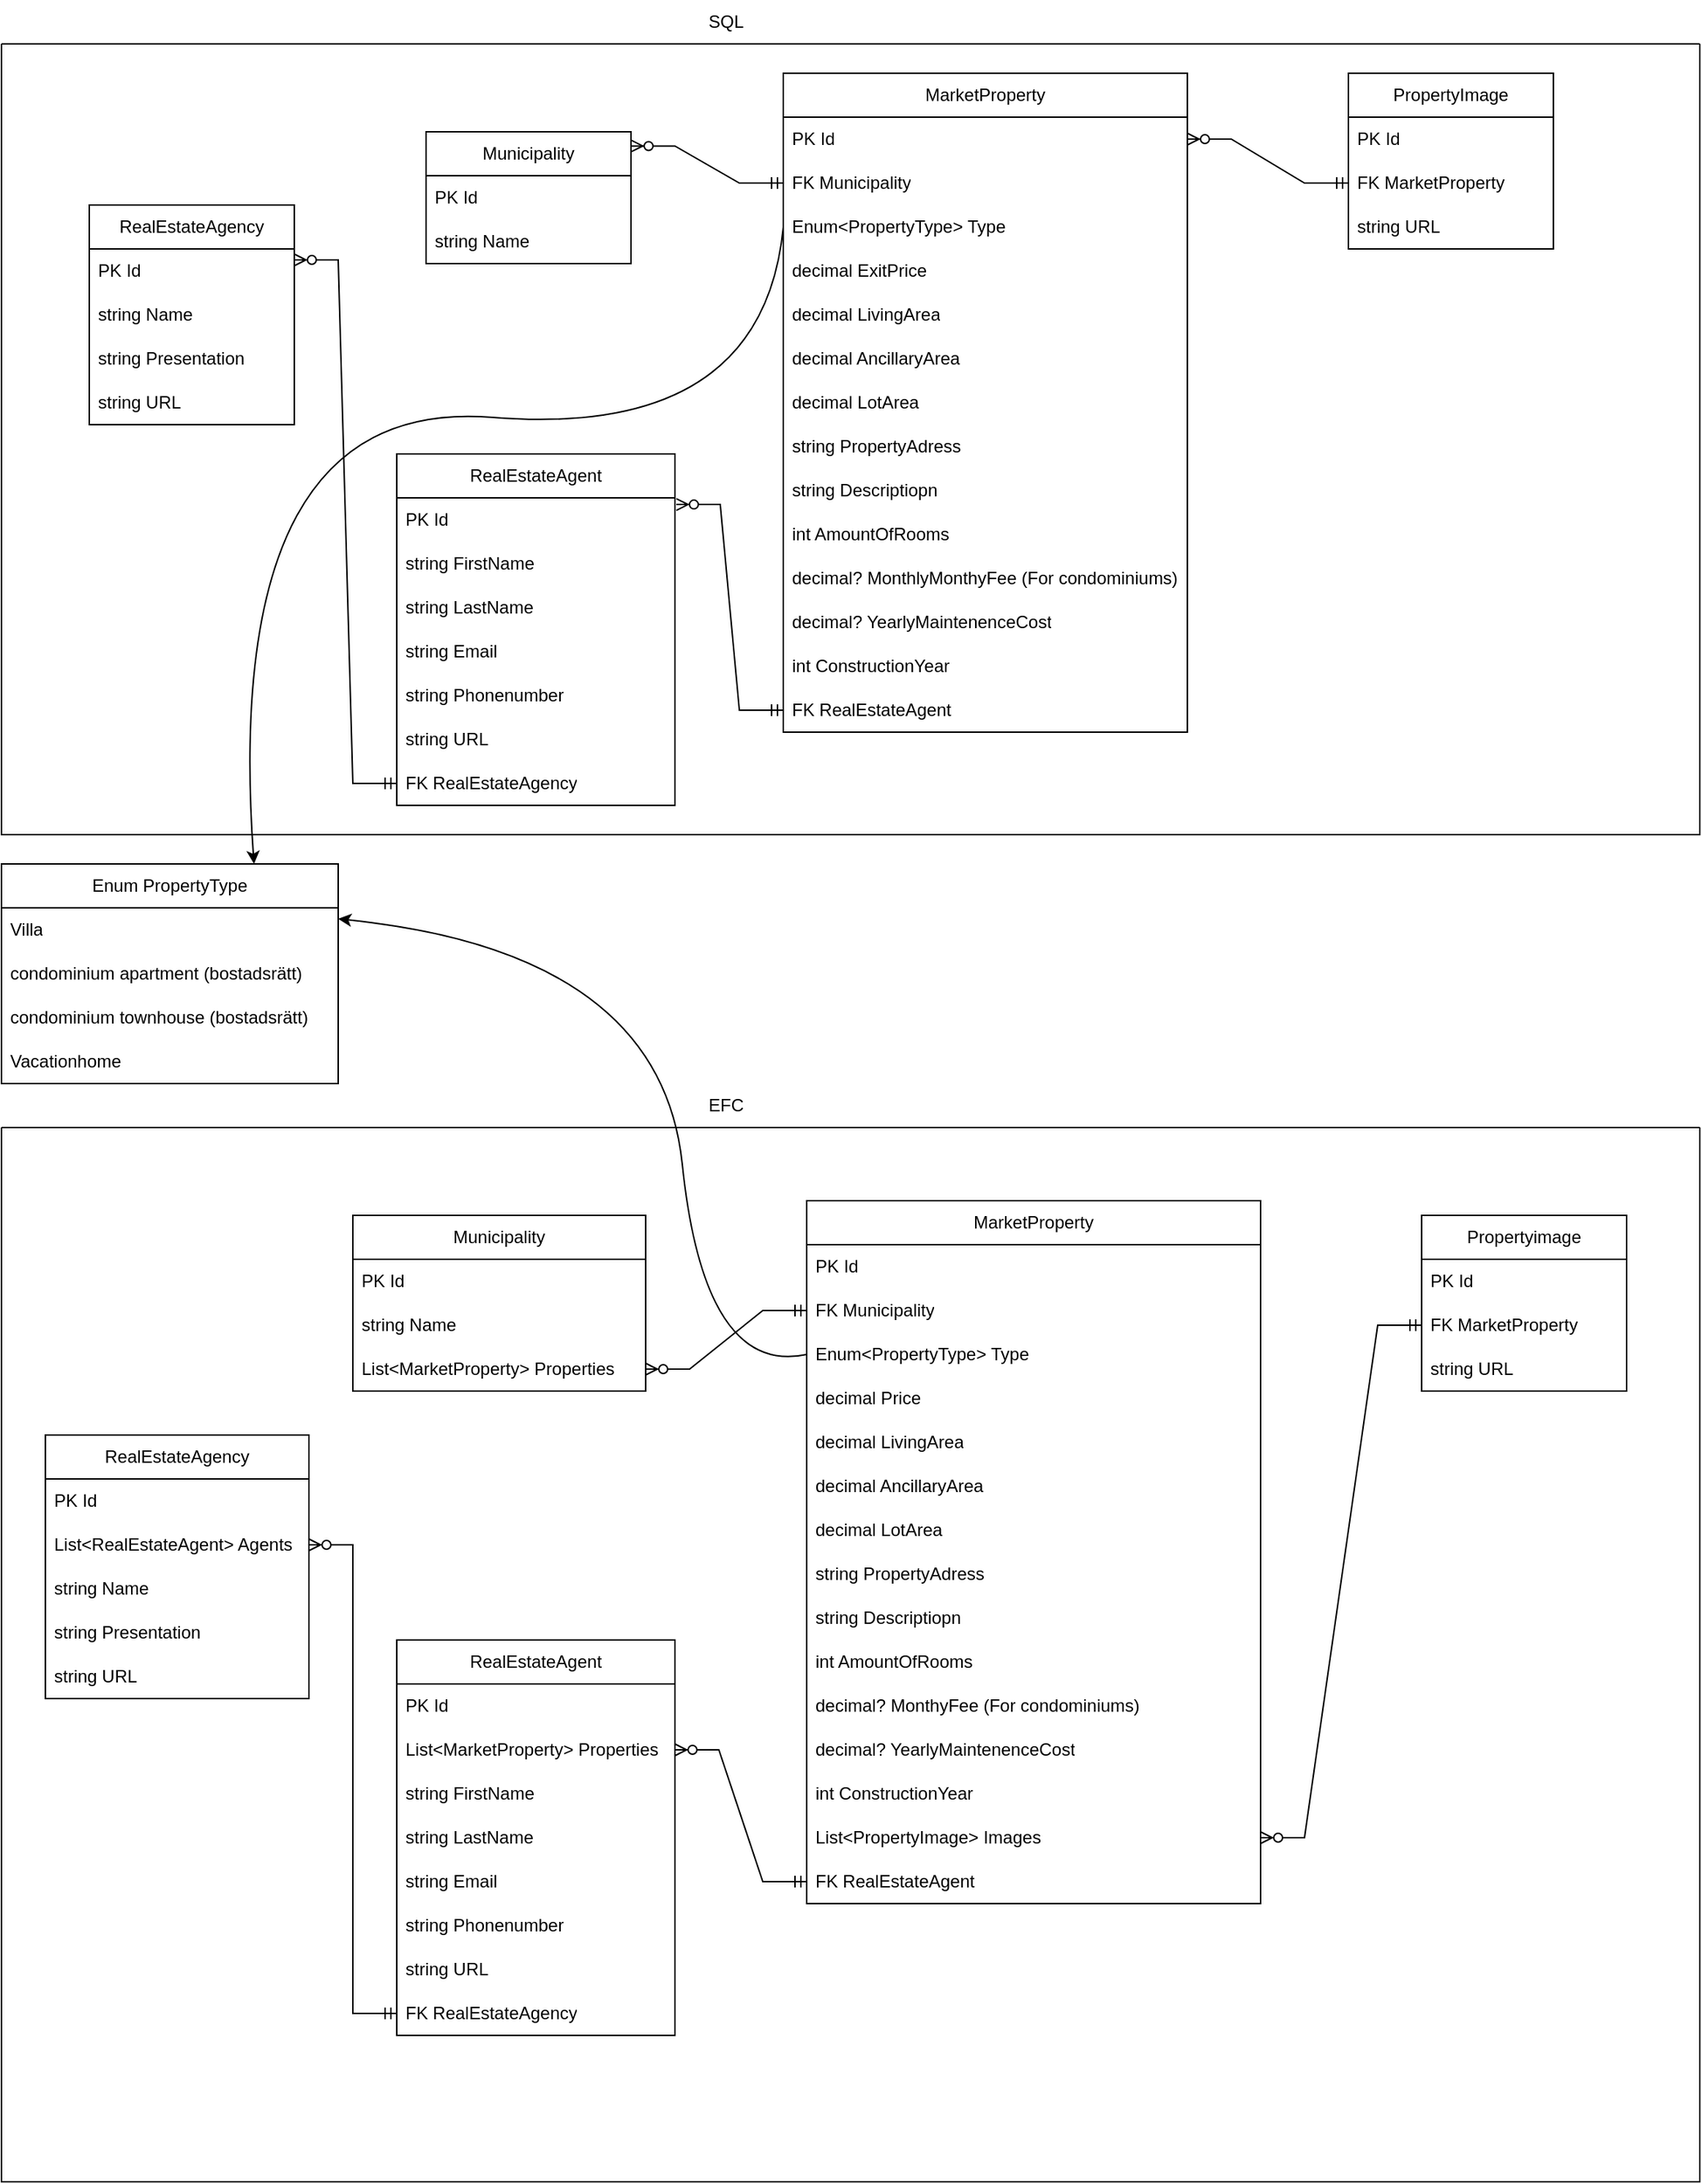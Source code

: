<mxfile version="26.2.9">
  <diagram name="Sida-1" id="HM8MRFlgrbAlCv5Y8TJ5">
    <mxGraphModel dx="1689" dy="879" grid="1" gridSize="10" guides="1" tooltips="1" connect="1" arrows="1" fold="1" page="1" pageScale="1" pageWidth="827" pageHeight="1169" math="0" shadow="0">
      <root>
        <mxCell id="0" />
        <mxCell id="1" parent="0" />
        <mxCell id="4Oo7AtOT0WwUBp5bE-B6-1" value="Municipality" style="swimlane;fontStyle=0;childLayout=stackLayout;horizontal=1;startSize=30;horizontalStack=0;resizeParent=1;resizeParentMax=0;resizeLast=0;collapsible=1;marginBottom=0;whiteSpace=wrap;html=1;" vertex="1" parent="1">
          <mxGeometry x="320" y="120" width="140" height="90" as="geometry" />
        </mxCell>
        <mxCell id="4Oo7AtOT0WwUBp5bE-B6-2" value="PK Id" style="text;strokeColor=none;fillColor=none;align=left;verticalAlign=middle;spacingLeft=4;spacingRight=4;overflow=hidden;points=[[0,0.5],[1,0.5]];portConstraint=eastwest;rotatable=0;whiteSpace=wrap;html=1;" vertex="1" parent="4Oo7AtOT0WwUBp5bE-B6-1">
          <mxGeometry y="30" width="140" height="30" as="geometry" />
        </mxCell>
        <mxCell id="4Oo7AtOT0WwUBp5bE-B6-3" value="string Name" style="text;strokeColor=none;fillColor=none;align=left;verticalAlign=middle;spacingLeft=4;spacingRight=4;overflow=hidden;points=[[0,0.5],[1,0.5]];portConstraint=eastwest;rotatable=0;whiteSpace=wrap;html=1;" vertex="1" parent="4Oo7AtOT0WwUBp5bE-B6-1">
          <mxGeometry y="60" width="140" height="30" as="geometry" />
        </mxCell>
        <mxCell id="4Oo7AtOT0WwUBp5bE-B6-5" value="" style="swimlane;startSize=0;" vertex="1" parent="1">
          <mxGeometry x="30" y="60" width="1160" height="540" as="geometry" />
        </mxCell>
        <mxCell id="4Oo7AtOT0WwUBp5bE-B6-21" value="MarketProperty" style="swimlane;fontStyle=0;childLayout=stackLayout;horizontal=1;startSize=30;horizontalStack=0;resizeParent=1;resizeParentMax=0;resizeLast=0;collapsible=1;marginBottom=0;whiteSpace=wrap;html=1;" vertex="1" parent="4Oo7AtOT0WwUBp5bE-B6-5">
          <mxGeometry x="534" y="20" width="276" height="450" as="geometry" />
        </mxCell>
        <mxCell id="4Oo7AtOT0WwUBp5bE-B6-22" value="PK Id" style="text;strokeColor=none;fillColor=none;align=left;verticalAlign=middle;spacingLeft=4;spacingRight=4;overflow=hidden;points=[[0,0.5],[1,0.5]];portConstraint=eastwest;rotatable=0;whiteSpace=wrap;html=1;" vertex="1" parent="4Oo7AtOT0WwUBp5bE-B6-21">
          <mxGeometry y="30" width="276" height="30" as="geometry" />
        </mxCell>
        <mxCell id="4Oo7AtOT0WwUBp5bE-B6-23" value="FK Municipality" style="text;strokeColor=none;fillColor=none;align=left;verticalAlign=middle;spacingLeft=4;spacingRight=4;overflow=hidden;points=[[0,0.5],[1,0.5]];portConstraint=eastwest;rotatable=0;whiteSpace=wrap;html=1;" vertex="1" parent="4Oo7AtOT0WwUBp5bE-B6-21">
          <mxGeometry y="60" width="276" height="30" as="geometry" />
        </mxCell>
        <mxCell id="4Oo7AtOT0WwUBp5bE-B6-24" value="Enum&amp;lt;PropertyType&amp;gt; Type" style="text;strokeColor=none;fillColor=none;align=left;verticalAlign=middle;spacingLeft=4;spacingRight=4;overflow=hidden;points=[[0,0.5],[1,0.5]];portConstraint=eastwest;rotatable=0;whiteSpace=wrap;html=1;" vertex="1" parent="4Oo7AtOT0WwUBp5bE-B6-21">
          <mxGeometry y="90" width="276" height="30" as="geometry" />
        </mxCell>
        <mxCell id="4Oo7AtOT0WwUBp5bE-B6-43" value="decimal ExitPrice" style="text;strokeColor=none;fillColor=none;align=left;verticalAlign=middle;spacingLeft=4;spacingRight=4;overflow=hidden;points=[[0,0.5],[1,0.5]];portConstraint=eastwest;rotatable=0;whiteSpace=wrap;html=1;" vertex="1" parent="4Oo7AtOT0WwUBp5bE-B6-21">
          <mxGeometry y="120" width="276" height="30" as="geometry" />
        </mxCell>
        <mxCell id="4Oo7AtOT0WwUBp5bE-B6-44" value="decimal LivingArea" style="text;strokeColor=none;fillColor=none;align=left;verticalAlign=middle;spacingLeft=4;spacingRight=4;overflow=hidden;points=[[0,0.5],[1,0.5]];portConstraint=eastwest;rotatable=0;whiteSpace=wrap;html=1;" vertex="1" parent="4Oo7AtOT0WwUBp5bE-B6-21">
          <mxGeometry y="150" width="276" height="30" as="geometry" />
        </mxCell>
        <mxCell id="4Oo7AtOT0WwUBp5bE-B6-46" value="decimal AncillaryArea" style="text;strokeColor=none;fillColor=none;align=left;verticalAlign=middle;spacingLeft=4;spacingRight=4;overflow=hidden;points=[[0,0.5],[1,0.5]];portConstraint=eastwest;rotatable=0;whiteSpace=wrap;html=1;" vertex="1" parent="4Oo7AtOT0WwUBp5bE-B6-21">
          <mxGeometry y="180" width="276" height="30" as="geometry" />
        </mxCell>
        <mxCell id="4Oo7AtOT0WwUBp5bE-B6-47" value="decimal LotArea" style="text;strokeColor=none;fillColor=none;align=left;verticalAlign=middle;spacingLeft=4;spacingRight=4;overflow=hidden;points=[[0,0.5],[1,0.5]];portConstraint=eastwest;rotatable=0;whiteSpace=wrap;html=1;" vertex="1" parent="4Oo7AtOT0WwUBp5bE-B6-21">
          <mxGeometry y="210" width="276" height="30" as="geometry" />
        </mxCell>
        <mxCell id="4Oo7AtOT0WwUBp5bE-B6-50" value="string PropertyAdress" style="text;strokeColor=none;fillColor=none;align=left;verticalAlign=middle;spacingLeft=4;spacingRight=4;overflow=hidden;points=[[0,0.5],[1,0.5]];portConstraint=eastwest;rotatable=0;whiteSpace=wrap;html=1;" vertex="1" parent="4Oo7AtOT0WwUBp5bE-B6-21">
          <mxGeometry y="240" width="276" height="30" as="geometry" />
        </mxCell>
        <mxCell id="4Oo7AtOT0WwUBp5bE-B6-52" value="string Descriptiopn" style="text;strokeColor=none;fillColor=none;align=left;verticalAlign=middle;spacingLeft=4;spacingRight=4;overflow=hidden;points=[[0,0.5],[1,0.5]];portConstraint=eastwest;rotatable=0;whiteSpace=wrap;html=1;" vertex="1" parent="4Oo7AtOT0WwUBp5bE-B6-21">
          <mxGeometry y="270" width="276" height="30" as="geometry" />
        </mxCell>
        <mxCell id="4Oo7AtOT0WwUBp5bE-B6-54" value="int AmountOfRooms" style="text;strokeColor=none;fillColor=none;align=left;verticalAlign=middle;spacingLeft=4;spacingRight=4;overflow=hidden;points=[[0,0.5],[1,0.5]];portConstraint=eastwest;rotatable=0;whiteSpace=wrap;html=1;" vertex="1" parent="4Oo7AtOT0WwUBp5bE-B6-21">
          <mxGeometry y="300" width="276" height="30" as="geometry" />
        </mxCell>
        <mxCell id="4Oo7AtOT0WwUBp5bE-B6-56" value="decimal? MonthlyMonthyFee (For condominiums)" style="text;strokeColor=none;fillColor=none;align=left;verticalAlign=middle;spacingLeft=4;spacingRight=4;overflow=hidden;points=[[0,0.5],[1,0.5]];portConstraint=eastwest;rotatable=0;whiteSpace=wrap;html=1;" vertex="1" parent="4Oo7AtOT0WwUBp5bE-B6-21">
          <mxGeometry y="330" width="276" height="30" as="geometry" />
        </mxCell>
        <mxCell id="4Oo7AtOT0WwUBp5bE-B6-58" value="decimal? YearlyMaintenenceCost" style="text;strokeColor=none;fillColor=none;align=left;verticalAlign=middle;spacingLeft=4;spacingRight=4;overflow=hidden;points=[[0,0.5],[1,0.5]];portConstraint=eastwest;rotatable=0;whiteSpace=wrap;html=1;" vertex="1" parent="4Oo7AtOT0WwUBp5bE-B6-21">
          <mxGeometry y="360" width="276" height="30" as="geometry" />
        </mxCell>
        <mxCell id="4Oo7AtOT0WwUBp5bE-B6-60" value="int ConstructionYear" style="text;strokeColor=none;fillColor=none;align=left;verticalAlign=middle;spacingLeft=4;spacingRight=4;overflow=hidden;points=[[0,0.5],[1,0.5]];portConstraint=eastwest;rotatable=0;whiteSpace=wrap;html=1;" vertex="1" parent="4Oo7AtOT0WwUBp5bE-B6-21">
          <mxGeometry y="390" width="276" height="30" as="geometry" />
        </mxCell>
        <mxCell id="4Oo7AtOT0WwUBp5bE-B6-83" value="FK RealEstateAgent" style="text;strokeColor=none;fillColor=none;align=left;verticalAlign=middle;spacingLeft=4;spacingRight=4;overflow=hidden;points=[[0,0.5],[1,0.5]];portConstraint=eastwest;rotatable=0;whiteSpace=wrap;html=1;" vertex="1" parent="4Oo7AtOT0WwUBp5bE-B6-21">
          <mxGeometry y="420" width="276" height="30" as="geometry" />
        </mxCell>
        <mxCell id="4Oo7AtOT0WwUBp5bE-B6-63" value="PropertyImage" style="swimlane;fontStyle=0;childLayout=stackLayout;horizontal=1;startSize=30;horizontalStack=0;resizeParent=1;resizeParentMax=0;resizeLast=0;collapsible=1;marginBottom=0;whiteSpace=wrap;html=1;" vertex="1" parent="4Oo7AtOT0WwUBp5bE-B6-5">
          <mxGeometry x="920" y="20" width="140" height="120" as="geometry" />
        </mxCell>
        <mxCell id="4Oo7AtOT0WwUBp5bE-B6-64" value="PK Id" style="text;strokeColor=none;fillColor=none;align=left;verticalAlign=middle;spacingLeft=4;spacingRight=4;overflow=hidden;points=[[0,0.5],[1,0.5]];portConstraint=eastwest;rotatable=0;whiteSpace=wrap;html=1;" vertex="1" parent="4Oo7AtOT0WwUBp5bE-B6-63">
          <mxGeometry y="30" width="140" height="30" as="geometry" />
        </mxCell>
        <mxCell id="4Oo7AtOT0WwUBp5bE-B6-65" value="FK MarketProperty" style="text;strokeColor=none;fillColor=none;align=left;verticalAlign=middle;spacingLeft=4;spacingRight=4;overflow=hidden;points=[[0,0.5],[1,0.5]];portConstraint=eastwest;rotatable=0;whiteSpace=wrap;html=1;" vertex="1" parent="4Oo7AtOT0WwUBp5bE-B6-63">
          <mxGeometry y="60" width="140" height="30" as="geometry" />
        </mxCell>
        <mxCell id="4Oo7AtOT0WwUBp5bE-B6-66" value="string URL" style="text;strokeColor=none;fillColor=none;align=left;verticalAlign=middle;spacingLeft=4;spacingRight=4;overflow=hidden;points=[[0,0.5],[1,0.5]];portConstraint=eastwest;rotatable=0;whiteSpace=wrap;html=1;" vertex="1" parent="4Oo7AtOT0WwUBp5bE-B6-63">
          <mxGeometry y="90" width="140" height="30" as="geometry" />
        </mxCell>
        <mxCell id="4Oo7AtOT0WwUBp5bE-B6-67" value="" style="edgeStyle=entityRelationEdgeStyle;fontSize=12;html=1;endArrow=ERzeroToMany;startArrow=ERmandOne;rounded=0;exitX=0;exitY=0.5;exitDx=0;exitDy=0;entryX=1;entryY=0.5;entryDx=0;entryDy=0;" edge="1" parent="4Oo7AtOT0WwUBp5bE-B6-5" source="4Oo7AtOT0WwUBp5bE-B6-65" target="4Oo7AtOT0WwUBp5bE-B6-22">
          <mxGeometry width="100" height="100" relative="1" as="geometry">
            <mxPoint x="410" y="410" as="sourcePoint" />
            <mxPoint x="510" y="310" as="targetPoint" />
          </mxGeometry>
        </mxCell>
        <mxCell id="4Oo7AtOT0WwUBp5bE-B6-80" value="RealEstateAgent" style="swimlane;fontStyle=0;childLayout=stackLayout;horizontal=1;startSize=30;horizontalStack=0;resizeParent=1;resizeParentMax=0;resizeLast=0;collapsible=1;marginBottom=0;whiteSpace=wrap;html=1;" vertex="1" parent="4Oo7AtOT0WwUBp5bE-B6-5">
          <mxGeometry x="270" y="280" width="190" height="240" as="geometry" />
        </mxCell>
        <mxCell id="4Oo7AtOT0WwUBp5bE-B6-81" value="PK Id" style="text;strokeColor=none;fillColor=none;align=left;verticalAlign=middle;spacingLeft=4;spacingRight=4;overflow=hidden;points=[[0,0.5],[1,0.5]];portConstraint=eastwest;rotatable=0;whiteSpace=wrap;html=1;" vertex="1" parent="4Oo7AtOT0WwUBp5bE-B6-80">
          <mxGeometry y="30" width="190" height="30" as="geometry" />
        </mxCell>
        <mxCell id="4Oo7AtOT0WwUBp5bE-B6-85" value="string FirstName" style="text;strokeColor=none;fillColor=none;align=left;verticalAlign=middle;spacingLeft=4;spacingRight=4;overflow=hidden;points=[[0,0.5],[1,0.5]];portConstraint=eastwest;rotatable=0;whiteSpace=wrap;html=1;" vertex="1" parent="4Oo7AtOT0WwUBp5bE-B6-80">
          <mxGeometry y="60" width="190" height="30" as="geometry" />
        </mxCell>
        <mxCell id="4Oo7AtOT0WwUBp5bE-B6-86" value="string LastName" style="text;strokeColor=none;fillColor=none;align=left;verticalAlign=middle;spacingLeft=4;spacingRight=4;overflow=hidden;points=[[0,0.5],[1,0.5]];portConstraint=eastwest;rotatable=0;whiteSpace=wrap;html=1;" vertex="1" parent="4Oo7AtOT0WwUBp5bE-B6-80">
          <mxGeometry y="90" width="190" height="30" as="geometry" />
        </mxCell>
        <mxCell id="4Oo7AtOT0WwUBp5bE-B6-87" value="string Email" style="text;strokeColor=none;fillColor=none;align=left;verticalAlign=middle;spacingLeft=4;spacingRight=4;overflow=hidden;points=[[0,0.5],[1,0.5]];portConstraint=eastwest;rotatable=0;whiteSpace=wrap;html=1;" vertex="1" parent="4Oo7AtOT0WwUBp5bE-B6-80">
          <mxGeometry y="120" width="190" height="30" as="geometry" />
        </mxCell>
        <mxCell id="4Oo7AtOT0WwUBp5bE-B6-88" value="string Phonenumber" style="text;strokeColor=none;fillColor=none;align=left;verticalAlign=middle;spacingLeft=4;spacingRight=4;overflow=hidden;points=[[0,0.5],[1,0.5]];portConstraint=eastwest;rotatable=0;whiteSpace=wrap;html=1;" vertex="1" parent="4Oo7AtOT0WwUBp5bE-B6-80">
          <mxGeometry y="150" width="190" height="30" as="geometry" />
        </mxCell>
        <mxCell id="4Oo7AtOT0WwUBp5bE-B6-93" value="string URL" style="text;strokeColor=none;fillColor=none;align=left;verticalAlign=middle;spacingLeft=4;spacingRight=4;overflow=hidden;points=[[0,0.5],[1,0.5]];portConstraint=eastwest;rotatable=0;whiteSpace=wrap;html=1;" vertex="1" parent="4Oo7AtOT0WwUBp5bE-B6-80">
          <mxGeometry y="180" width="190" height="30" as="geometry" />
        </mxCell>
        <mxCell id="4Oo7AtOT0WwUBp5bE-B6-104" value="FK RealEstateAgency" style="text;strokeColor=none;fillColor=none;align=left;verticalAlign=middle;spacingLeft=4;spacingRight=4;overflow=hidden;points=[[0,0.5],[1,0.5]];portConstraint=eastwest;rotatable=0;whiteSpace=wrap;html=1;" vertex="1" parent="4Oo7AtOT0WwUBp5bE-B6-80">
          <mxGeometry y="210" width="190" height="30" as="geometry" />
        </mxCell>
        <mxCell id="4Oo7AtOT0WwUBp5bE-B6-84" value="" style="edgeStyle=entityRelationEdgeStyle;fontSize=12;html=1;endArrow=ERzeroToMany;startArrow=ERmandOne;rounded=0;exitX=0;exitY=0.5;exitDx=0;exitDy=0;entryX=1.005;entryY=0.144;entryDx=0;entryDy=0;entryPerimeter=0;" edge="1" parent="4Oo7AtOT0WwUBp5bE-B6-5" source="4Oo7AtOT0WwUBp5bE-B6-83" target="4Oo7AtOT0WwUBp5bE-B6-80">
          <mxGeometry width="100" height="100" relative="1" as="geometry">
            <mxPoint x="410" y="660" as="sourcePoint" />
            <mxPoint x="510" y="560" as="targetPoint" />
          </mxGeometry>
        </mxCell>
        <mxCell id="4Oo7AtOT0WwUBp5bE-B6-96" value="RealEstateAgency" style="swimlane;fontStyle=0;childLayout=stackLayout;horizontal=1;startSize=30;horizontalStack=0;resizeParent=1;resizeParentMax=0;resizeLast=0;collapsible=1;marginBottom=0;whiteSpace=wrap;html=1;" vertex="1" parent="4Oo7AtOT0WwUBp5bE-B6-5">
          <mxGeometry x="60" y="110" width="140" height="150" as="geometry" />
        </mxCell>
        <mxCell id="4Oo7AtOT0WwUBp5bE-B6-97" value="PK Id" style="text;strokeColor=none;fillColor=none;align=left;verticalAlign=middle;spacingLeft=4;spacingRight=4;overflow=hidden;points=[[0,0.5],[1,0.5]];portConstraint=eastwest;rotatable=0;whiteSpace=wrap;html=1;" vertex="1" parent="4Oo7AtOT0WwUBp5bE-B6-96">
          <mxGeometry y="30" width="140" height="30" as="geometry" />
        </mxCell>
        <mxCell id="4Oo7AtOT0WwUBp5bE-B6-98" value="string Name" style="text;strokeColor=none;fillColor=none;align=left;verticalAlign=middle;spacingLeft=4;spacingRight=4;overflow=hidden;points=[[0,0.5],[1,0.5]];portConstraint=eastwest;rotatable=0;whiteSpace=wrap;html=1;" vertex="1" parent="4Oo7AtOT0WwUBp5bE-B6-96">
          <mxGeometry y="60" width="140" height="30" as="geometry" />
        </mxCell>
        <mxCell id="4Oo7AtOT0WwUBp5bE-B6-99" value="string Presentation" style="text;strokeColor=none;fillColor=none;align=left;verticalAlign=middle;spacingLeft=4;spacingRight=4;overflow=hidden;points=[[0,0.5],[1,0.5]];portConstraint=eastwest;rotatable=0;whiteSpace=wrap;html=1;" vertex="1" parent="4Oo7AtOT0WwUBp5bE-B6-96">
          <mxGeometry y="90" width="140" height="30" as="geometry" />
        </mxCell>
        <mxCell id="4Oo7AtOT0WwUBp5bE-B6-109" value="string URL" style="text;strokeColor=none;fillColor=none;align=left;verticalAlign=middle;spacingLeft=4;spacingRight=4;overflow=hidden;points=[[0,0.5],[1,0.5]];portConstraint=eastwest;rotatable=0;whiteSpace=wrap;html=1;" vertex="1" parent="4Oo7AtOT0WwUBp5bE-B6-96">
          <mxGeometry y="120" width="140" height="30" as="geometry" />
        </mxCell>
        <mxCell id="4Oo7AtOT0WwUBp5bE-B6-106" value="" style="edgeStyle=entityRelationEdgeStyle;fontSize=12;html=1;endArrow=ERzeroToMany;startArrow=ERmandOne;rounded=0;exitX=0;exitY=0.5;exitDx=0;exitDy=0;entryX=1;entryY=0.25;entryDx=0;entryDy=0;" edge="1" parent="4Oo7AtOT0WwUBp5bE-B6-5" source="4Oo7AtOT0WwUBp5bE-B6-104" target="4Oo7AtOT0WwUBp5bE-B6-96">
          <mxGeometry width="100" height="100" relative="1" as="geometry">
            <mxPoint x="410" y="660" as="sourcePoint" />
            <mxPoint x="510" y="560" as="targetPoint" />
          </mxGeometry>
        </mxCell>
        <mxCell id="4Oo7AtOT0WwUBp5bE-B6-14" value="" style="swimlane;startSize=0;" vertex="1" parent="1">
          <mxGeometry x="30" y="800" width="1160" height="720" as="geometry" />
        </mxCell>
        <mxCell id="4Oo7AtOT0WwUBp5bE-B6-10" value="Municipality" style="swimlane;fontStyle=0;childLayout=stackLayout;horizontal=1;startSize=30;horizontalStack=0;resizeParent=1;resizeParentMax=0;resizeLast=0;collapsible=1;marginBottom=0;whiteSpace=wrap;html=1;" vertex="1" parent="4Oo7AtOT0WwUBp5bE-B6-14">
          <mxGeometry x="240" y="60" width="200" height="120" as="geometry" />
        </mxCell>
        <mxCell id="4Oo7AtOT0WwUBp5bE-B6-11" value="PK Id" style="text;strokeColor=none;fillColor=none;align=left;verticalAlign=middle;spacingLeft=4;spacingRight=4;overflow=hidden;points=[[0,0.5],[1,0.5]];portConstraint=eastwest;rotatable=0;whiteSpace=wrap;html=1;" vertex="1" parent="4Oo7AtOT0WwUBp5bE-B6-10">
          <mxGeometry y="30" width="200" height="30" as="geometry" />
        </mxCell>
        <mxCell id="4Oo7AtOT0WwUBp5bE-B6-12" value="string Name" style="text;strokeColor=none;fillColor=none;align=left;verticalAlign=middle;spacingLeft=4;spacingRight=4;overflow=hidden;points=[[0,0.5],[1,0.5]];portConstraint=eastwest;rotatable=0;whiteSpace=wrap;html=1;" vertex="1" parent="4Oo7AtOT0WwUBp5bE-B6-10">
          <mxGeometry y="60" width="200" height="30" as="geometry" />
        </mxCell>
        <mxCell id="4Oo7AtOT0WwUBp5bE-B6-13" value="List&amp;lt;MarketProperty&amp;gt; Properties" style="text;strokeColor=none;fillColor=none;align=left;verticalAlign=middle;spacingLeft=4;spacingRight=4;overflow=hidden;points=[[0,0.5],[1,0.5]];portConstraint=eastwest;rotatable=0;whiteSpace=wrap;html=1;" vertex="1" parent="4Oo7AtOT0WwUBp5bE-B6-10">
          <mxGeometry y="90" width="200" height="30" as="geometry" />
        </mxCell>
        <mxCell id="4Oo7AtOT0WwUBp5bE-B6-17" value="MarketProperty" style="swimlane;fontStyle=0;childLayout=stackLayout;horizontal=1;startSize=30;horizontalStack=0;resizeParent=1;resizeParentMax=0;resizeLast=0;collapsible=1;marginBottom=0;whiteSpace=wrap;html=1;" vertex="1" parent="4Oo7AtOT0WwUBp5bE-B6-14">
          <mxGeometry x="550" y="50" width="310" height="480" as="geometry" />
        </mxCell>
        <mxCell id="4Oo7AtOT0WwUBp5bE-B6-18" value="PK Id" style="text;strokeColor=none;fillColor=none;align=left;verticalAlign=middle;spacingLeft=4;spacingRight=4;overflow=hidden;points=[[0,0.5],[1,0.5]];portConstraint=eastwest;rotatable=0;whiteSpace=wrap;html=1;" vertex="1" parent="4Oo7AtOT0WwUBp5bE-B6-17">
          <mxGeometry y="30" width="310" height="30" as="geometry" />
        </mxCell>
        <mxCell id="4Oo7AtOT0WwUBp5bE-B6-19" value="FK Municipality" style="text;strokeColor=none;fillColor=none;align=left;verticalAlign=middle;spacingLeft=4;spacingRight=4;overflow=hidden;points=[[0,0.5],[1,0.5]];portConstraint=eastwest;rotatable=0;whiteSpace=wrap;html=1;" vertex="1" parent="4Oo7AtOT0WwUBp5bE-B6-17">
          <mxGeometry y="60" width="310" height="30" as="geometry" />
        </mxCell>
        <mxCell id="4Oo7AtOT0WwUBp5bE-B6-33" value="Enum&amp;lt;PropertyType&amp;gt; Type" style="text;strokeColor=none;fillColor=none;align=left;verticalAlign=middle;spacingLeft=4;spacingRight=4;overflow=hidden;points=[[0,0.5],[1,0.5]];portConstraint=eastwest;rotatable=0;whiteSpace=wrap;html=1;" vertex="1" parent="4Oo7AtOT0WwUBp5bE-B6-17">
          <mxGeometry y="90" width="310" height="30" as="geometry" />
        </mxCell>
        <mxCell id="4Oo7AtOT0WwUBp5bE-B6-20" value="decimal Price" style="text;strokeColor=none;fillColor=none;align=left;verticalAlign=middle;spacingLeft=4;spacingRight=4;overflow=hidden;points=[[0,0.5],[1,0.5]];portConstraint=eastwest;rotatable=0;whiteSpace=wrap;html=1;" vertex="1" parent="4Oo7AtOT0WwUBp5bE-B6-17">
          <mxGeometry y="120" width="310" height="30" as="geometry" />
        </mxCell>
        <mxCell id="4Oo7AtOT0WwUBp5bE-B6-45" value="decimal LivingArea" style="text;strokeColor=none;fillColor=none;align=left;verticalAlign=middle;spacingLeft=4;spacingRight=4;overflow=hidden;points=[[0,0.5],[1,0.5]];portConstraint=eastwest;rotatable=0;whiteSpace=wrap;html=1;" vertex="1" parent="4Oo7AtOT0WwUBp5bE-B6-17">
          <mxGeometry y="150" width="310" height="30" as="geometry" />
        </mxCell>
        <mxCell id="4Oo7AtOT0WwUBp5bE-B6-48" value="decimal AncillaryArea" style="text;strokeColor=none;fillColor=none;align=left;verticalAlign=middle;spacingLeft=4;spacingRight=4;overflow=hidden;points=[[0,0.5],[1,0.5]];portConstraint=eastwest;rotatable=0;whiteSpace=wrap;html=1;" vertex="1" parent="4Oo7AtOT0WwUBp5bE-B6-17">
          <mxGeometry y="180" width="310" height="30" as="geometry" />
        </mxCell>
        <mxCell id="4Oo7AtOT0WwUBp5bE-B6-49" value="decimal LotArea" style="text;strokeColor=none;fillColor=none;align=left;verticalAlign=middle;spacingLeft=4;spacingRight=4;overflow=hidden;points=[[0,0.5],[1,0.5]];portConstraint=eastwest;rotatable=0;whiteSpace=wrap;html=1;" vertex="1" parent="4Oo7AtOT0WwUBp5bE-B6-17">
          <mxGeometry y="210" width="310" height="30" as="geometry" />
        </mxCell>
        <mxCell id="4Oo7AtOT0WwUBp5bE-B6-51" value="string PropertyAdress" style="text;strokeColor=none;fillColor=none;align=left;verticalAlign=middle;spacingLeft=4;spacingRight=4;overflow=hidden;points=[[0,0.5],[1,0.5]];portConstraint=eastwest;rotatable=0;whiteSpace=wrap;html=1;" vertex="1" parent="4Oo7AtOT0WwUBp5bE-B6-17">
          <mxGeometry y="240" width="310" height="30" as="geometry" />
        </mxCell>
        <mxCell id="4Oo7AtOT0WwUBp5bE-B6-53" value="string Descriptiopn" style="text;strokeColor=none;fillColor=none;align=left;verticalAlign=middle;spacingLeft=4;spacingRight=4;overflow=hidden;points=[[0,0.5],[1,0.5]];portConstraint=eastwest;rotatable=0;whiteSpace=wrap;html=1;" vertex="1" parent="4Oo7AtOT0WwUBp5bE-B6-17">
          <mxGeometry y="270" width="310" height="30" as="geometry" />
        </mxCell>
        <mxCell id="4Oo7AtOT0WwUBp5bE-B6-55" value="int AmountOfRooms" style="text;strokeColor=none;fillColor=none;align=left;verticalAlign=middle;spacingLeft=4;spacingRight=4;overflow=hidden;points=[[0,0.5],[1,0.5]];portConstraint=eastwest;rotatable=0;whiteSpace=wrap;html=1;" vertex="1" parent="4Oo7AtOT0WwUBp5bE-B6-17">
          <mxGeometry y="300" width="310" height="30" as="geometry" />
        </mxCell>
        <mxCell id="4Oo7AtOT0WwUBp5bE-B6-57" value="decimal? MonthyFee (For condominiums)" style="text;strokeColor=none;fillColor=none;align=left;verticalAlign=middle;spacingLeft=4;spacingRight=4;overflow=hidden;points=[[0,0.5],[1,0.5]];portConstraint=eastwest;rotatable=0;whiteSpace=wrap;html=1;" vertex="1" parent="4Oo7AtOT0WwUBp5bE-B6-17">
          <mxGeometry y="330" width="310" height="30" as="geometry" />
        </mxCell>
        <mxCell id="4Oo7AtOT0WwUBp5bE-B6-59" value="decimal? YearlyMaintenenceCost" style="text;strokeColor=none;fillColor=none;align=left;verticalAlign=middle;spacingLeft=4;spacingRight=4;overflow=hidden;points=[[0,0.5],[1,0.5]];portConstraint=eastwest;rotatable=0;whiteSpace=wrap;html=1;" vertex="1" parent="4Oo7AtOT0WwUBp5bE-B6-17">
          <mxGeometry y="360" width="310" height="30" as="geometry" />
        </mxCell>
        <mxCell id="4Oo7AtOT0WwUBp5bE-B6-61" value="int ConstructionYear" style="text;strokeColor=none;fillColor=none;align=left;verticalAlign=middle;spacingLeft=4;spacingRight=4;overflow=hidden;points=[[0,0.5],[1,0.5]];portConstraint=eastwest;rotatable=0;whiteSpace=wrap;html=1;" vertex="1" parent="4Oo7AtOT0WwUBp5bE-B6-17">
          <mxGeometry y="390" width="310" height="30" as="geometry" />
        </mxCell>
        <mxCell id="4Oo7AtOT0WwUBp5bE-B6-72" value="List&amp;lt;PropertyImage&amp;gt; Images" style="text;strokeColor=none;fillColor=none;align=left;verticalAlign=middle;spacingLeft=4;spacingRight=4;overflow=hidden;points=[[0,0.5],[1,0.5]];portConstraint=eastwest;rotatable=0;whiteSpace=wrap;html=1;" vertex="1" parent="4Oo7AtOT0WwUBp5bE-B6-17">
          <mxGeometry y="420" width="310" height="30" as="geometry" />
        </mxCell>
        <mxCell id="4Oo7AtOT0WwUBp5bE-B6-74" value="FK RealEstateAgent" style="text;strokeColor=none;fillColor=none;align=left;verticalAlign=middle;spacingLeft=4;spacingRight=4;overflow=hidden;points=[[0,0.5],[1,0.5]];portConstraint=eastwest;rotatable=0;whiteSpace=wrap;html=1;" vertex="1" parent="4Oo7AtOT0WwUBp5bE-B6-17">
          <mxGeometry y="450" width="310" height="30" as="geometry" />
        </mxCell>
        <mxCell id="4Oo7AtOT0WwUBp5bE-B6-25" value="" style="edgeStyle=entityRelationEdgeStyle;fontSize=12;html=1;endArrow=ERzeroToMany;startArrow=ERmandOne;rounded=0;exitX=0;exitY=0.5;exitDx=0;exitDy=0;entryX=1;entryY=0.5;entryDx=0;entryDy=0;" edge="1" parent="4Oo7AtOT0WwUBp5bE-B6-14" source="4Oo7AtOT0WwUBp5bE-B6-19" target="4Oo7AtOT0WwUBp5bE-B6-13">
          <mxGeometry width="100" height="100" relative="1" as="geometry">
            <mxPoint x="370" y="-40" as="sourcePoint" />
            <mxPoint x="470" y="-140" as="targetPoint" />
          </mxGeometry>
        </mxCell>
        <mxCell id="4Oo7AtOT0WwUBp5bE-B6-68" value="Propertyimage" style="swimlane;fontStyle=0;childLayout=stackLayout;horizontal=1;startSize=30;horizontalStack=0;resizeParent=1;resizeParentMax=0;resizeLast=0;collapsible=1;marginBottom=0;whiteSpace=wrap;html=1;" vertex="1" parent="4Oo7AtOT0WwUBp5bE-B6-14">
          <mxGeometry x="970" y="60" width="140" height="120" as="geometry" />
        </mxCell>
        <mxCell id="4Oo7AtOT0WwUBp5bE-B6-69" value="PK Id" style="text;strokeColor=none;fillColor=none;align=left;verticalAlign=middle;spacingLeft=4;spacingRight=4;overflow=hidden;points=[[0,0.5],[1,0.5]];portConstraint=eastwest;rotatable=0;whiteSpace=wrap;html=1;" vertex="1" parent="4Oo7AtOT0WwUBp5bE-B6-68">
          <mxGeometry y="30" width="140" height="30" as="geometry" />
        </mxCell>
        <mxCell id="4Oo7AtOT0WwUBp5bE-B6-70" value="FK MarketProperty" style="text;strokeColor=none;fillColor=none;align=left;verticalAlign=middle;spacingLeft=4;spacingRight=4;overflow=hidden;points=[[0,0.5],[1,0.5]];portConstraint=eastwest;rotatable=0;whiteSpace=wrap;html=1;" vertex="1" parent="4Oo7AtOT0WwUBp5bE-B6-68">
          <mxGeometry y="60" width="140" height="30" as="geometry" />
        </mxCell>
        <mxCell id="4Oo7AtOT0WwUBp5bE-B6-71" value="string URL" style="text;strokeColor=none;fillColor=none;align=left;verticalAlign=middle;spacingLeft=4;spacingRight=4;overflow=hidden;points=[[0,0.5],[1,0.5]];portConstraint=eastwest;rotatable=0;whiteSpace=wrap;html=1;" vertex="1" parent="4Oo7AtOT0WwUBp5bE-B6-68">
          <mxGeometry y="90" width="140" height="30" as="geometry" />
        </mxCell>
        <mxCell id="4Oo7AtOT0WwUBp5bE-B6-73" value="" style="edgeStyle=entityRelationEdgeStyle;fontSize=12;html=1;endArrow=ERzeroToMany;startArrow=ERmandOne;rounded=0;entryX=1;entryY=0.5;entryDx=0;entryDy=0;exitX=0;exitY=0.5;exitDx=0;exitDy=0;" edge="1" parent="4Oo7AtOT0WwUBp5bE-B6-14" source="4Oo7AtOT0WwUBp5bE-B6-70" target="4Oo7AtOT0WwUBp5bE-B6-72">
          <mxGeometry width="100" height="100" relative="1" as="geometry">
            <mxPoint x="410" y="270" as="sourcePoint" />
            <mxPoint x="510" y="170" as="targetPoint" />
          </mxGeometry>
        </mxCell>
        <mxCell id="4Oo7AtOT0WwUBp5bE-B6-75" value="RealEstateAgent" style="swimlane;fontStyle=0;childLayout=stackLayout;horizontal=1;startSize=30;horizontalStack=0;resizeParent=1;resizeParentMax=0;resizeLast=0;collapsible=1;marginBottom=0;whiteSpace=wrap;html=1;" vertex="1" parent="4Oo7AtOT0WwUBp5bE-B6-14">
          <mxGeometry x="270" y="350" width="190" height="270" as="geometry" />
        </mxCell>
        <mxCell id="4Oo7AtOT0WwUBp5bE-B6-76" value="PK Id" style="text;strokeColor=none;fillColor=none;align=left;verticalAlign=middle;spacingLeft=4;spacingRight=4;overflow=hidden;points=[[0,0.5],[1,0.5]];portConstraint=eastwest;rotatable=0;whiteSpace=wrap;html=1;" vertex="1" parent="4Oo7AtOT0WwUBp5bE-B6-75">
          <mxGeometry y="30" width="190" height="30" as="geometry" />
        </mxCell>
        <mxCell id="4Oo7AtOT0WwUBp5bE-B6-77" value="List&amp;lt;MarketProperty&amp;gt; Properties" style="text;strokeColor=none;fillColor=none;align=left;verticalAlign=middle;spacingLeft=4;spacingRight=4;overflow=hidden;points=[[0,0.5],[1,0.5]];portConstraint=eastwest;rotatable=0;whiteSpace=wrap;html=1;" vertex="1" parent="4Oo7AtOT0WwUBp5bE-B6-75">
          <mxGeometry y="60" width="190" height="30" as="geometry" />
        </mxCell>
        <mxCell id="4Oo7AtOT0WwUBp5bE-B6-89" value="string FirstName" style="text;strokeColor=none;fillColor=none;align=left;verticalAlign=middle;spacingLeft=4;spacingRight=4;overflow=hidden;points=[[0,0.5],[1,0.5]];portConstraint=eastwest;rotatable=0;whiteSpace=wrap;html=1;" vertex="1" parent="4Oo7AtOT0WwUBp5bE-B6-75">
          <mxGeometry y="90" width="190" height="30" as="geometry" />
        </mxCell>
        <mxCell id="4Oo7AtOT0WwUBp5bE-B6-90" value="string LastName" style="text;strokeColor=none;fillColor=none;align=left;verticalAlign=middle;spacingLeft=4;spacingRight=4;overflow=hidden;points=[[0,0.5],[1,0.5]];portConstraint=eastwest;rotatable=0;whiteSpace=wrap;html=1;" vertex="1" parent="4Oo7AtOT0WwUBp5bE-B6-75">
          <mxGeometry y="120" width="190" height="30" as="geometry" />
        </mxCell>
        <mxCell id="4Oo7AtOT0WwUBp5bE-B6-91" value="string Email" style="text;strokeColor=none;fillColor=none;align=left;verticalAlign=middle;spacingLeft=4;spacingRight=4;overflow=hidden;points=[[0,0.5],[1,0.5]];portConstraint=eastwest;rotatable=0;whiteSpace=wrap;html=1;" vertex="1" parent="4Oo7AtOT0WwUBp5bE-B6-75">
          <mxGeometry y="150" width="190" height="30" as="geometry" />
        </mxCell>
        <mxCell id="4Oo7AtOT0WwUBp5bE-B6-92" value="string Phonenumber" style="text;strokeColor=none;fillColor=none;align=left;verticalAlign=middle;spacingLeft=4;spacingRight=4;overflow=hidden;points=[[0,0.5],[1,0.5]];portConstraint=eastwest;rotatable=0;whiteSpace=wrap;html=1;" vertex="1" parent="4Oo7AtOT0WwUBp5bE-B6-75">
          <mxGeometry y="180" width="190" height="30" as="geometry" />
        </mxCell>
        <mxCell id="4Oo7AtOT0WwUBp5bE-B6-94" value="string URL" style="text;strokeColor=none;fillColor=none;align=left;verticalAlign=middle;spacingLeft=4;spacingRight=4;overflow=hidden;points=[[0,0.5],[1,0.5]];portConstraint=eastwest;rotatable=0;whiteSpace=wrap;html=1;" vertex="1" parent="4Oo7AtOT0WwUBp5bE-B6-75">
          <mxGeometry y="210" width="190" height="30" as="geometry" />
        </mxCell>
        <mxCell id="4Oo7AtOT0WwUBp5bE-B6-105" value="FK RealEstateAgency" style="text;strokeColor=none;fillColor=none;align=left;verticalAlign=middle;spacingLeft=4;spacingRight=4;overflow=hidden;points=[[0,0.5],[1,0.5]];portConstraint=eastwest;rotatable=0;whiteSpace=wrap;html=1;" vertex="1" parent="4Oo7AtOT0WwUBp5bE-B6-75">
          <mxGeometry y="240" width="190" height="30" as="geometry" />
        </mxCell>
        <mxCell id="4Oo7AtOT0WwUBp5bE-B6-79" value="" style="edgeStyle=entityRelationEdgeStyle;fontSize=12;html=1;endArrow=ERzeroToMany;startArrow=ERmandOne;rounded=0;exitX=0;exitY=0.5;exitDx=0;exitDy=0;entryX=1;entryY=0.5;entryDx=0;entryDy=0;" edge="1" parent="4Oo7AtOT0WwUBp5bE-B6-14" source="4Oo7AtOT0WwUBp5bE-B6-74" target="4Oo7AtOT0WwUBp5bE-B6-77">
          <mxGeometry width="100" height="100" relative="1" as="geometry">
            <mxPoint x="410" y="470" as="sourcePoint" />
            <mxPoint x="510" y="370" as="targetPoint" />
          </mxGeometry>
        </mxCell>
        <mxCell id="4Oo7AtOT0WwUBp5bE-B6-100" value="RealEstateAgency" style="swimlane;fontStyle=0;childLayout=stackLayout;horizontal=1;startSize=30;horizontalStack=0;resizeParent=1;resizeParentMax=0;resizeLast=0;collapsible=1;marginBottom=0;whiteSpace=wrap;html=1;" vertex="1" parent="4Oo7AtOT0WwUBp5bE-B6-14">
          <mxGeometry x="30" y="210" width="180" height="180" as="geometry" />
        </mxCell>
        <mxCell id="4Oo7AtOT0WwUBp5bE-B6-101" value="PK Id" style="text;strokeColor=none;fillColor=none;align=left;verticalAlign=middle;spacingLeft=4;spacingRight=4;overflow=hidden;points=[[0,0.5],[1,0.5]];portConstraint=eastwest;rotatable=0;whiteSpace=wrap;html=1;" vertex="1" parent="4Oo7AtOT0WwUBp5bE-B6-100">
          <mxGeometry y="30" width="180" height="30" as="geometry" />
        </mxCell>
        <mxCell id="4Oo7AtOT0WwUBp5bE-B6-102" value="List&amp;lt;RealEstateAgent&amp;gt; Agents" style="text;strokeColor=none;fillColor=none;align=left;verticalAlign=middle;spacingLeft=4;spacingRight=4;overflow=hidden;points=[[0,0.5],[1,0.5]];portConstraint=eastwest;rotatable=0;whiteSpace=wrap;html=1;" vertex="1" parent="4Oo7AtOT0WwUBp5bE-B6-100">
          <mxGeometry y="60" width="180" height="30" as="geometry" />
        </mxCell>
        <mxCell id="4Oo7AtOT0WwUBp5bE-B6-103" value="string Name" style="text;strokeColor=none;fillColor=none;align=left;verticalAlign=middle;spacingLeft=4;spacingRight=4;overflow=hidden;points=[[0,0.5],[1,0.5]];portConstraint=eastwest;rotatable=0;whiteSpace=wrap;html=1;" vertex="1" parent="4Oo7AtOT0WwUBp5bE-B6-100">
          <mxGeometry y="90" width="180" height="30" as="geometry" />
        </mxCell>
        <mxCell id="4Oo7AtOT0WwUBp5bE-B6-108" value="string Presentation" style="text;strokeColor=none;fillColor=none;align=left;verticalAlign=middle;spacingLeft=4;spacingRight=4;overflow=hidden;points=[[0,0.5],[1,0.5]];portConstraint=eastwest;rotatable=0;whiteSpace=wrap;html=1;" vertex="1" parent="4Oo7AtOT0WwUBp5bE-B6-100">
          <mxGeometry y="120" width="180" height="30" as="geometry" />
        </mxCell>
        <mxCell id="4Oo7AtOT0WwUBp5bE-B6-110" value="string URL" style="text;strokeColor=none;fillColor=none;align=left;verticalAlign=middle;spacingLeft=4;spacingRight=4;overflow=hidden;points=[[0,0.5],[1,0.5]];portConstraint=eastwest;rotatable=0;whiteSpace=wrap;html=1;" vertex="1" parent="4Oo7AtOT0WwUBp5bE-B6-100">
          <mxGeometry y="150" width="180" height="30" as="geometry" />
        </mxCell>
        <mxCell id="4Oo7AtOT0WwUBp5bE-B6-107" value="" style="edgeStyle=entityRelationEdgeStyle;fontSize=12;html=1;endArrow=ERzeroToMany;startArrow=ERmandOne;rounded=0;exitX=0;exitY=0.5;exitDx=0;exitDy=0;entryX=1;entryY=0.5;entryDx=0;entryDy=0;" edge="1" parent="4Oo7AtOT0WwUBp5bE-B6-14" source="4Oo7AtOT0WwUBp5bE-B6-105" target="4Oo7AtOT0WwUBp5bE-B6-102">
          <mxGeometry width="100" height="100" relative="1" as="geometry">
            <mxPoint x="410" y="320" as="sourcePoint" />
            <mxPoint x="510" y="220" as="targetPoint" />
          </mxGeometry>
        </mxCell>
        <mxCell id="4Oo7AtOT0WwUBp5bE-B6-15" value="EFC" style="text;html=1;align=center;verticalAlign=middle;whiteSpace=wrap;rounded=0;" vertex="1" parent="1">
          <mxGeometry x="495" y="770" width="60" height="30" as="geometry" />
        </mxCell>
        <mxCell id="4Oo7AtOT0WwUBp5bE-B6-16" value="SQL" style="text;html=1;align=center;verticalAlign=middle;whiteSpace=wrap;rounded=0;" vertex="1" parent="1">
          <mxGeometry x="495" y="30" width="60" height="30" as="geometry" />
        </mxCell>
        <mxCell id="4Oo7AtOT0WwUBp5bE-B6-32" value="" style="edgeStyle=entityRelationEdgeStyle;fontSize=12;html=1;endArrow=ERzeroToMany;startArrow=ERmandOne;rounded=0;exitX=0;exitY=0.5;exitDx=0;exitDy=0;entryX=1;entryY=0.108;entryDx=0;entryDy=0;entryPerimeter=0;" edge="1" parent="1" source="4Oo7AtOT0WwUBp5bE-B6-23" target="4Oo7AtOT0WwUBp5bE-B6-1">
          <mxGeometry width="100" height="100" relative="1" as="geometry">
            <mxPoint x="400" y="610" as="sourcePoint" />
            <mxPoint x="500" y="510" as="targetPoint" />
          </mxGeometry>
        </mxCell>
        <mxCell id="4Oo7AtOT0WwUBp5bE-B6-34" value="Enum PropertyType" style="swimlane;fontStyle=0;childLayout=stackLayout;horizontal=1;startSize=30;horizontalStack=0;resizeParent=1;resizeParentMax=0;resizeLast=0;collapsible=1;marginBottom=0;whiteSpace=wrap;html=1;" vertex="1" parent="1">
          <mxGeometry x="30" y="620" width="230" height="150" as="geometry" />
        </mxCell>
        <mxCell id="4Oo7AtOT0WwUBp5bE-B6-35" value="Villa" style="text;strokeColor=none;fillColor=none;align=left;verticalAlign=middle;spacingLeft=4;spacingRight=4;overflow=hidden;points=[[0,0.5],[1,0.5]];portConstraint=eastwest;rotatable=0;whiteSpace=wrap;html=1;" vertex="1" parent="4Oo7AtOT0WwUBp5bE-B6-34">
          <mxGeometry y="30" width="230" height="30" as="geometry" />
        </mxCell>
        <mxCell id="4Oo7AtOT0WwUBp5bE-B6-37" value="condominium apartment (bostadsrätt)" style="text;strokeColor=none;fillColor=none;align=left;verticalAlign=middle;spacingLeft=4;spacingRight=4;overflow=hidden;points=[[0,0.5],[1,0.5]];portConstraint=eastwest;rotatable=0;whiteSpace=wrap;html=1;" vertex="1" parent="4Oo7AtOT0WwUBp5bE-B6-34">
          <mxGeometry y="60" width="230" height="30" as="geometry" />
        </mxCell>
        <mxCell id="4Oo7AtOT0WwUBp5bE-B6-38" value="condominium townhouse (bostadsrätt)" style="text;strokeColor=none;fillColor=none;align=left;verticalAlign=middle;spacingLeft=4;spacingRight=4;overflow=hidden;points=[[0,0.5],[1,0.5]];portConstraint=eastwest;rotatable=0;whiteSpace=wrap;html=1;" vertex="1" parent="4Oo7AtOT0WwUBp5bE-B6-34">
          <mxGeometry y="90" width="230" height="30" as="geometry" />
        </mxCell>
        <mxCell id="4Oo7AtOT0WwUBp5bE-B6-39" value="Vacationhome" style="text;strokeColor=none;fillColor=none;align=left;verticalAlign=middle;spacingLeft=4;spacingRight=4;overflow=hidden;points=[[0,0.5],[1,0.5]];portConstraint=eastwest;rotatable=0;whiteSpace=wrap;html=1;" vertex="1" parent="4Oo7AtOT0WwUBp5bE-B6-34">
          <mxGeometry y="120" width="230" height="30" as="geometry" />
        </mxCell>
        <mxCell id="4Oo7AtOT0WwUBp5bE-B6-40" value="" style="curved=1;endArrow=classic;html=1;rounded=0;exitX=0;exitY=0.5;exitDx=0;exitDy=0;entryX=0.75;entryY=0;entryDx=0;entryDy=0;" edge="1" parent="1" source="4Oo7AtOT0WwUBp5bE-B6-24" target="4Oo7AtOT0WwUBp5bE-B6-34">
          <mxGeometry width="50" height="50" relative="1" as="geometry">
            <mxPoint x="500" y="540" as="sourcePoint" />
            <mxPoint x="550" y="490" as="targetPoint" />
            <Array as="points">
              <mxPoint x="550" y="330" />
              <mxPoint x="180" y="300" />
            </Array>
          </mxGeometry>
        </mxCell>
        <mxCell id="4Oo7AtOT0WwUBp5bE-B6-41" value="" style="curved=1;endArrow=classic;html=1;rounded=0;exitX=0;exitY=0.5;exitDx=0;exitDy=0;entryX=1;entryY=0.25;entryDx=0;entryDy=0;" edge="1" parent="1" source="4Oo7AtOT0WwUBp5bE-B6-33" target="4Oo7AtOT0WwUBp5bE-B6-34">
          <mxGeometry width="50" height="50" relative="1" as="geometry">
            <mxPoint x="380" y="630" as="sourcePoint" />
            <mxPoint x="430" y="580" as="targetPoint" />
            <Array as="points">
              <mxPoint x="510" y="970" />
              <mxPoint x="480" y="680" />
            </Array>
          </mxGeometry>
        </mxCell>
      </root>
    </mxGraphModel>
  </diagram>
</mxfile>
